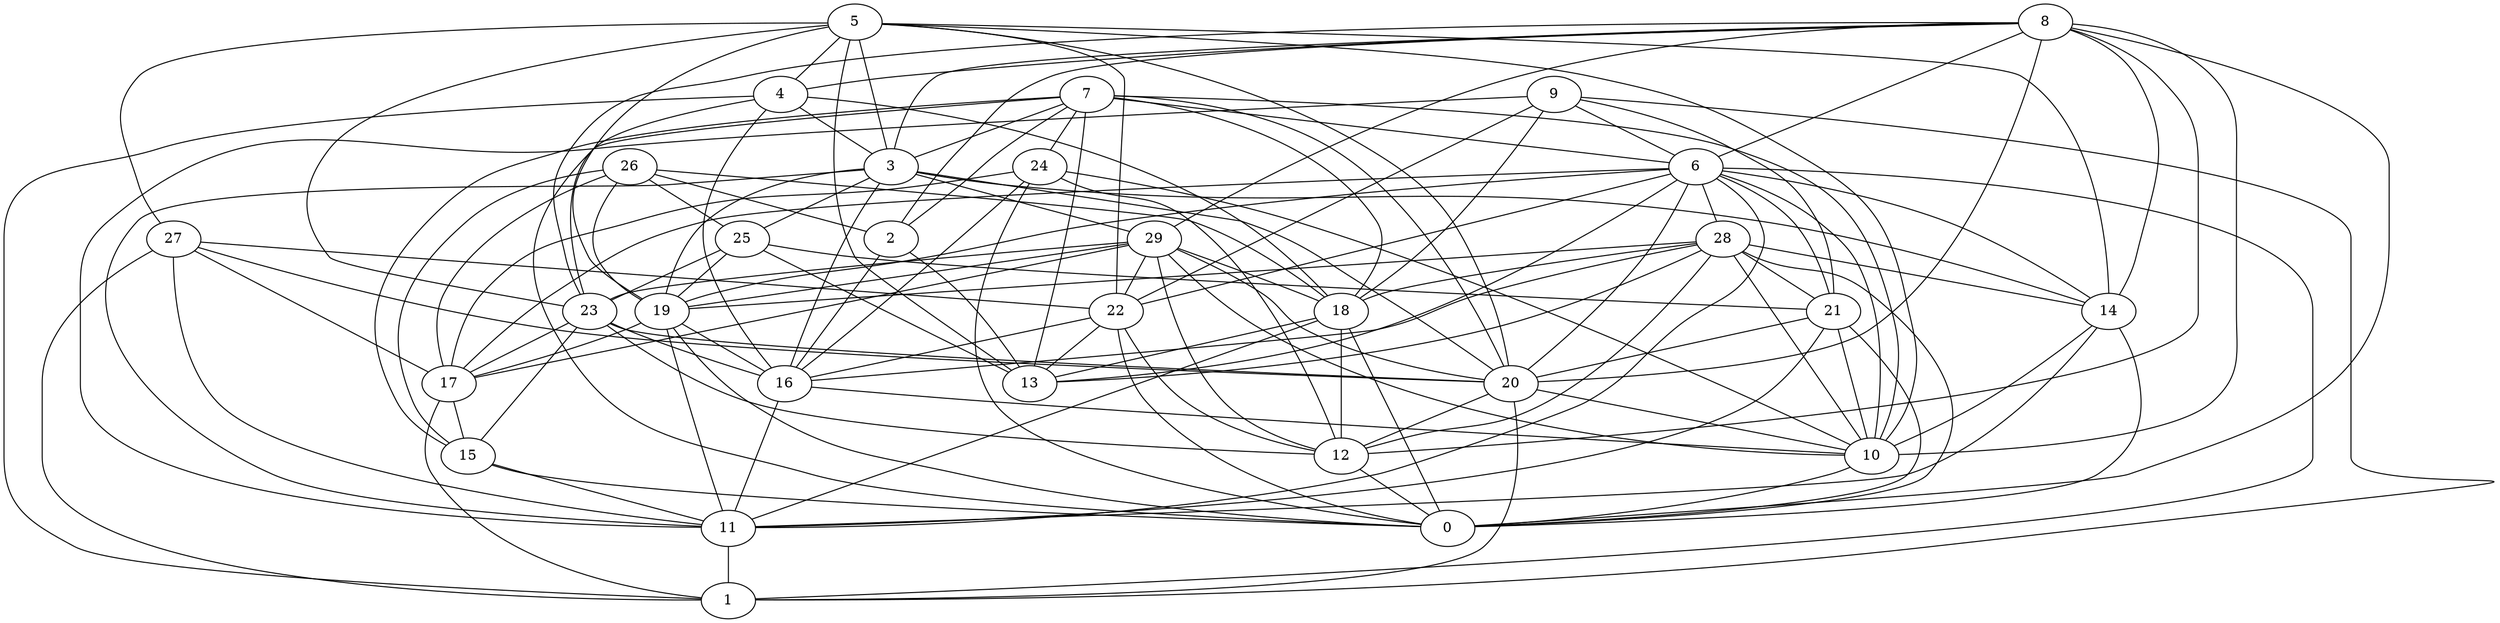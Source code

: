 digraph GG_graph {

subgraph G_graph {
edge [color = black]
"24" -> "16" [dir = none]
"24" -> "10" [dir = none]
"11" -> "1" [dir = none]
"18" -> "0" [dir = none]
"18" -> "11" [dir = none]
"18" -> "12" [dir = none]
"18" -> "13" [dir = none]
"27" -> "20" [dir = none]
"27" -> "22" [dir = none]
"27" -> "1" [dir = none]
"27" -> "17" [dir = none]
"9" -> "21" [dir = none]
"9" -> "6" [dir = none]
"9" -> "1" [dir = none]
"9" -> "18" [dir = none]
"22" -> "13" [dir = none]
"22" -> "12" [dir = none]
"15" -> "0" [dir = none]
"29" -> "18" [dir = none]
"29" -> "20" [dir = none]
"29" -> "19" [dir = none]
"29" -> "10" [dir = none]
"29" -> "22" [dir = none]
"28" -> "12" [dir = none]
"28" -> "13" [dir = none]
"28" -> "14" [dir = none]
"28" -> "18" [dir = none]
"28" -> "16" [dir = none]
"28" -> "19" [dir = none]
"28" -> "0" [dir = none]
"17" -> "1" [dir = none]
"10" -> "0" [dir = none]
"7" -> "20" [dir = none]
"7" -> "13" [dir = none]
"7" -> "24" [dir = none]
"7" -> "23" [dir = none]
"7" -> "18" [dir = none]
"7" -> "3" [dir = none]
"7" -> "10" [dir = none]
"26" -> "18" [dir = none]
"26" -> "15" [dir = none]
"26" -> "17" [dir = none]
"26" -> "2" [dir = none]
"26" -> "19" [dir = none]
"14" -> "11" [dir = none]
"14" -> "10" [dir = none]
"14" -> "0" [dir = none]
"19" -> "16" [dir = none]
"19" -> "11" [dir = none]
"20" -> "12" [dir = none]
"4" -> "16" [dir = none]
"4" -> "1" [dir = none]
"4" -> "3" [dir = none]
"5" -> "23" [dir = none]
"5" -> "19" [dir = none]
"5" -> "20" [dir = none]
"5" -> "13" [dir = none]
"5" -> "4" [dir = none]
"8" -> "4" [dir = none]
"8" -> "12" [dir = none]
"8" -> "29" [dir = none]
"8" -> "20" [dir = none]
"8" -> "6" [dir = none]
"8" -> "23" [dir = none]
"8" -> "2" [dir = none]
"6" -> "1" [dir = none]
"6" -> "14" [dir = none]
"6" -> "20" [dir = none]
"6" -> "21" [dir = none]
"6" -> "11" [dir = none]
"3" -> "16" [dir = none]
"3" -> "20" [dir = none]
"3" -> "19" [dir = none]
"16" -> "10" [dir = none]
"16" -> "11" [dir = none]
"12" -> "0" [dir = none]
"21" -> "11" [dir = none]
"21" -> "10" [dir = none]
"21" -> "20" [dir = none]
"23" -> "17" [dir = none]
"23" -> "16" [dir = none]
"23" -> "15" [dir = none]
"23" -> "12" [dir = none]
"2" -> "16" [dir = none]
"25" -> "23" [dir = none]
"25" -> "19" [dir = none]
"25" -> "13" [dir = none]
"8" -> "10" [dir = none]
"17" -> "15" [dir = none]
"6" -> "19" [dir = none]
"4" -> "18" [dir = none]
"28" -> "21" [dir = none]
"5" -> "3" [dir = none]
"8" -> "14" [dir = none]
"6" -> "13" [dir = none]
"19" -> "0" [dir = none]
"6" -> "17" [dir = none]
"24" -> "17" [dir = none]
"5" -> "22" [dir = none]
"5" -> "27" [dir = none]
"29" -> "12" [dir = none]
"8" -> "0" [dir = none]
"3" -> "29" [dir = none]
"29" -> "23" [dir = none]
"8" -> "3" [dir = none]
"7" -> "6" [dir = none]
"3" -> "11" [dir = none]
"5" -> "14" [dir = none]
"7" -> "2" [dir = none]
"3" -> "14" [dir = none]
"20" -> "1" [dir = none]
"20" -> "10" [dir = none]
"3" -> "25" [dir = none]
"26" -> "25" [dir = none]
"25" -> "21" [dir = none]
"19" -> "17" [dir = none]
"15" -> "11" [dir = none]
"2" -> "13" [dir = none]
"7" -> "15" [dir = none]
"6" -> "28" [dir = none]
"6" -> "22" [dir = none]
"27" -> "11" [dir = none]
"28" -> "10" [dir = none]
"23" -> "20" [dir = none]
"24" -> "12" [dir = none]
"6" -> "10" [dir = none]
"29" -> "17" [dir = none]
"22" -> "0" [dir = none]
"21" -> "0" [dir = none]
"22" -> "16" [dir = none]
"5" -> "10" [dir = none]
"9" -> "11" [dir = none]
"9" -> "22" [dir = none]
"24" -> "0" [dir = none]
"4" -> "0" [dir = none]
}

}
